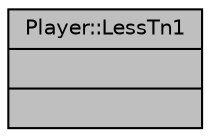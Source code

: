 digraph "Player::LessTn1"
{
 // INTERACTIVE_SVG=YES
 // LATEX_PDF_SIZE
  edge [fontname="Helvetica",fontsize="10",labelfontname="Helvetica",labelfontsize="10"];
  node [fontname="Helvetica",fontsize="10",shape=record];
  Node1 [label="{Player::LessTn1\n||}",height=0.2,width=0.4,color="black", fillcolor="grey75", style="filled", fontcolor="black",tooltip=" "];
}
